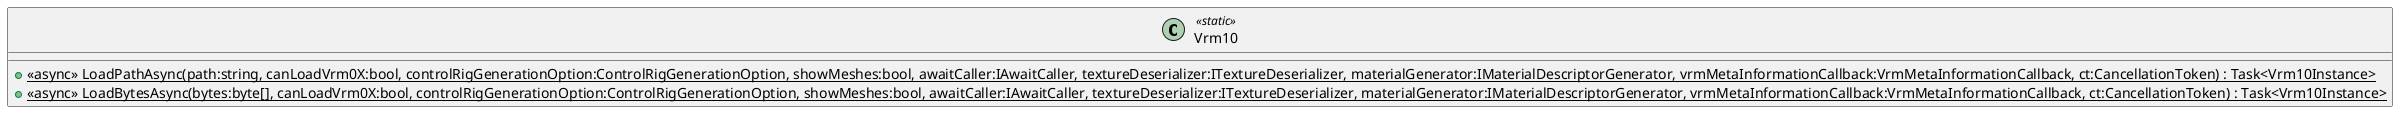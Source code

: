 @startuml
class Vrm10 <<static>> {
    + {static} <<async>> LoadPathAsync(path:string, canLoadVrm0X:bool, controlRigGenerationOption:ControlRigGenerationOption, showMeshes:bool, awaitCaller:IAwaitCaller, textureDeserializer:ITextureDeserializer, materialGenerator:IMaterialDescriptorGenerator, vrmMetaInformationCallback:VrmMetaInformationCallback, ct:CancellationToken) : Task<Vrm10Instance>
    + {static} <<async>> LoadBytesAsync(bytes:byte[], canLoadVrm0X:bool, controlRigGenerationOption:ControlRigGenerationOption, showMeshes:bool, awaitCaller:IAwaitCaller, textureDeserializer:ITextureDeserializer, materialGenerator:IMaterialDescriptorGenerator, vrmMetaInformationCallback:VrmMetaInformationCallback, ct:CancellationToken) : Task<Vrm10Instance>
}
@enduml

